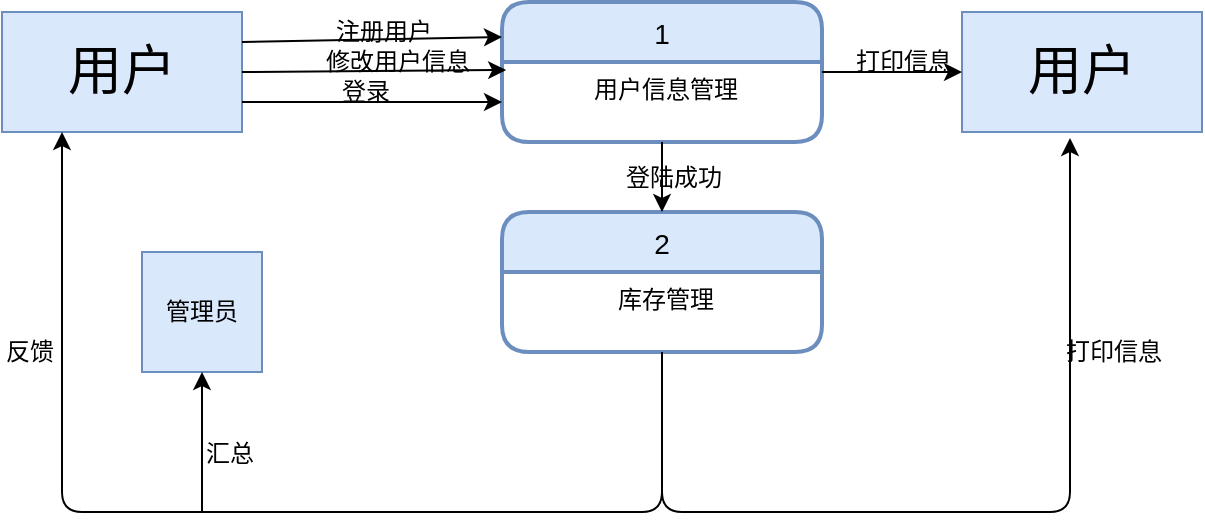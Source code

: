 <mxfile version="10.6.1" type="github"><diagram id="l_jbuKvI-tJHWCl1i7wl" name="Page-1"><mxGraphModel dx="840" dy="452" grid="1" gridSize="10" guides="1" tooltips="1" connect="1" arrows="1" fold="1" page="1" pageScale="1" pageWidth="827" pageHeight="1169" math="0" shadow="0"><root><mxCell id="0"/><mxCell id="1" parent="0"/><mxCell id="mbMcAtBtYRgUVieGbGkU-6" value="&lt;font style=&quot;font-size: 27px&quot;&gt;用户&lt;/font&gt;" style="rounded=0;whiteSpace=wrap;html=1;fillColor=#dae8fc;strokeColor=#6c8ebf;" parent="1" vertex="1"><mxGeometry x="20" y="20" width="120" height="60" as="geometry"/></mxCell><mxCell id="pWT4FjciAPZEzhx81jIq-3" value="1" style="swimlane;childLayout=stackLayout;horizontal=1;startSize=30;horizontalStack=0;fillColor=#dae8fc;rounded=1;fontSize=14;fontStyle=0;strokeWidth=2;resizeParent=0;resizeLast=1;shadow=0;dashed=0;align=center;strokeColor=#6c8ebf;" parent="1" vertex="1"><mxGeometry x="270" y="15" width="160" height="70" as="geometry"><mxRectangle x="270" y="-10" width="40" height="30" as="alternateBounds"/></mxGeometry></mxCell><mxCell id="pWT4FjciAPZEzhx81jIq-4" value="用户信息管理" style="align=center;strokeColor=none;fillColor=none;spacingLeft=4;fontSize=12;verticalAlign=top;resizable=0;rotatable=0;part=1;" parent="pWT4FjciAPZEzhx81jIq-3" vertex="1"><mxGeometry y="30" width="160" height="40" as="geometry"/></mxCell><mxCell id="pWT4FjciAPZEzhx81jIq-7" value="" style="endArrow=classic;html=1;entryX=0;entryY=0.25;entryDx=0;entryDy=0;exitX=1;exitY=0.25;exitDx=0;exitDy=0;" parent="1" source="mbMcAtBtYRgUVieGbGkU-6" target="pWT4FjciAPZEzhx81jIq-3" edge="1"><mxGeometry width="50" height="50" relative="1" as="geometry"><mxPoint x="170" y="190" as="sourcePoint"/><mxPoint x="220" y="140" as="targetPoint"/></mxGeometry></mxCell><mxCell id="pWT4FjciAPZEzhx81jIq-8" value="注册用户" style="text;html=1;resizable=0;points=[];autosize=1;align=left;verticalAlign=top;spacingTop=-4;" parent="1" vertex="1"><mxGeometry x="185" y="20" width="60" height="20" as="geometry"/></mxCell><mxCell id="pWT4FjciAPZEzhx81jIq-11" value="" style="endArrow=classic;html=1;exitX=1;exitY=0.75;exitDx=0;exitDy=0;" parent="1" source="mbMcAtBtYRgUVieGbGkU-6" target="pWT4FjciAPZEzhx81jIq-4" edge="1"><mxGeometry width="50" height="50" relative="1" as="geometry"><mxPoint x="170" y="150" as="sourcePoint"/><mxPoint x="220" y="100" as="targetPoint"/></mxGeometry></mxCell><mxCell id="pWT4FjciAPZEzhx81jIq-12" value="登录" style="text;html=1;resizable=0;points=[];autosize=1;align=left;verticalAlign=top;spacingTop=-4;" parent="1" vertex="1"><mxGeometry x="188" y="50" width="40" height="20" as="geometry"/></mxCell><mxCell id="pWT4FjciAPZEzhx81jIq-13" value="管理员" style="whiteSpace=wrap;html=1;aspect=fixed;fillColor=#dae8fc;align=center;strokeColor=#6c8ebf;" parent="1" vertex="1"><mxGeometry x="90" y="140" width="60" height="60" as="geometry"/></mxCell><mxCell id="pWT4FjciAPZEzhx81jIq-14" value="" style="endArrow=classic;html=1;entryX=0.25;entryY=1;entryDx=0;entryDy=0;exitX=0.5;exitY=1;exitDx=0;exitDy=0;" parent="1" target="mbMcAtBtYRgUVieGbGkU-6" edge="1" source="pWT4FjciAPZEzhx81jIq-20"><mxGeometry width="50" height="50" relative="1" as="geometry"><mxPoint x="280" y="270" as="sourcePoint"/><mxPoint x="80" y="180" as="targetPoint"/><Array as="points"><mxPoint x="350" y="270"/><mxPoint x="50" y="270"/></Array></mxGeometry></mxCell><mxCell id="pWT4FjciAPZEzhx81jIq-15" value="反馈" style="text;html=1;resizable=0;points=[];autosize=1;align=left;verticalAlign=top;spacingTop=-4;" parent="1" vertex="1"><mxGeometry x="20" y="180" width="40" height="20" as="geometry"/></mxCell><mxCell id="pWT4FjciAPZEzhx81jIq-16" value="" style="endArrow=classic;html=1;entryX=0.5;entryY=1;entryDx=0;entryDy=0;" parent="1" target="pWT4FjciAPZEzhx81jIq-13" edge="1"><mxGeometry width="50" height="50" relative="1" as="geometry"><mxPoint x="120" y="270" as="sourcePoint"/><mxPoint x="170" y="220" as="targetPoint"/></mxGeometry></mxCell><mxCell id="pWT4FjciAPZEzhx81jIq-17" value="汇总" style="text;html=1;resizable=0;points=[];autosize=1;align=left;verticalAlign=top;spacingTop=-4;" parent="1" vertex="1"><mxGeometry x="120" y="231" width="40" height="20" as="geometry"/></mxCell><mxCell id="pWT4FjciAPZEzhx81jIq-19" value="2" style="swimlane;childLayout=stackLayout;horizontal=1;startSize=30;horizontalStack=0;fillColor=#dae8fc;rounded=1;fontSize=14;fontStyle=0;strokeWidth=2;resizeParent=0;resizeLast=1;shadow=0;dashed=0;align=center;strokeColor=#6c8ebf;" parent="1" vertex="1"><mxGeometry x="270" y="120" width="160" height="70" as="geometry"><mxRectangle x="270" y="-10" width="40" height="30" as="alternateBounds"/></mxGeometry></mxCell><mxCell id="pWT4FjciAPZEzhx81jIq-20" value="库存管理" style="align=center;strokeColor=none;fillColor=none;spacingLeft=4;fontSize=12;verticalAlign=top;resizable=0;rotatable=0;part=1;" parent="pWT4FjciAPZEzhx81jIq-19" vertex="1"><mxGeometry y="30" width="160" height="40" as="geometry"/></mxCell><mxCell id="pWT4FjciAPZEzhx81jIq-21" value="" style="endArrow=classic;html=1;exitX=0.5;exitY=1;exitDx=0;exitDy=0;entryX=0.5;entryY=0;entryDx=0;entryDy=0;" parent="1" source="pWT4FjciAPZEzhx81jIq-4" target="pWT4FjciAPZEzhx81jIq-19" edge="1"><mxGeometry width="50" height="50" relative="1" as="geometry"><mxPoint x="340" y="280" as="sourcePoint"/><mxPoint x="390" y="230" as="targetPoint"/></mxGeometry></mxCell><mxCell id="pWT4FjciAPZEzhx81jIq-22" value="&lt;div style=&quot;text-align: center&quot;&gt;&lt;span&gt;登陆成功&lt;/span&gt;&lt;/div&gt;" style="text;html=1;resizable=0;points=[];autosize=1;align=left;verticalAlign=top;spacingTop=-4;" parent="1" vertex="1"><mxGeometry x="330" y="92.5" width="60" height="20" as="geometry"/></mxCell><mxCell id="pWT4FjciAPZEzhx81jIq-31" value="&lt;font style=&quot;font-size: 27px&quot;&gt;用户&lt;/font&gt;" style="rounded=0;whiteSpace=wrap;html=1;fillColor=#dae8fc;strokeColor=#6c8ebf;" parent="1" vertex="1"><mxGeometry x="500" y="20" width="120" height="60" as="geometry"/></mxCell><mxCell id="pWT4FjciAPZEzhx81jIq-32" value="" style="endArrow=classic;html=1;entryX=0;entryY=0.5;entryDx=0;entryDy=0;" parent="1" target="pWT4FjciAPZEzhx81jIq-31" edge="1"><mxGeometry width="50" height="50" relative="1" as="geometry"><mxPoint x="430" y="50" as="sourcePoint"/><mxPoint x="510" y="160" as="targetPoint"/></mxGeometry></mxCell><mxCell id="pWT4FjciAPZEzhx81jIq-33" value="打印信息" style="text;html=1;resizable=0;points=[];autosize=1;align=left;verticalAlign=top;spacingTop=-4;" parent="1" vertex="1"><mxGeometry x="445" y="35" width="60" height="20" as="geometry"/></mxCell><mxCell id="pWT4FjciAPZEzhx81jIq-34" value="" style="endArrow=classic;html=1;entryX=0.45;entryY=1.05;entryDx=0;entryDy=0;entryPerimeter=0;exitX=0.5;exitY=1;exitDx=0;exitDy=0;" parent="1" target="pWT4FjciAPZEzhx81jIq-31" edge="1" source="pWT4FjciAPZEzhx81jIq-20"><mxGeometry width="50" height="50" relative="1" as="geometry"><mxPoint x="320" y="270" as="sourcePoint"/><mxPoint x="470" y="200" as="targetPoint"/><Array as="points"><mxPoint x="350" y="270"/><mxPoint x="554" y="270"/></Array></mxGeometry></mxCell><mxCell id="pWT4FjciAPZEzhx81jIq-35" value="打印信息" style="text;html=1;resizable=0;points=[];autosize=1;align=left;verticalAlign=top;spacingTop=-4;" parent="1" vertex="1"><mxGeometry x="550" y="180" width="60" height="20" as="geometry"/></mxCell><mxCell id="gQA-FckbgcDWvp3cGxwK-5" value="" style="endArrow=classic;html=1;exitX=1;exitY=0.5;exitDx=0;exitDy=0;entryX=0.013;entryY=0.1;entryDx=0;entryDy=0;entryPerimeter=0;" edge="1" parent="1" source="mbMcAtBtYRgUVieGbGkU-6" target="pWT4FjciAPZEzhx81jIq-4"><mxGeometry width="50" height="50" relative="1" as="geometry"><mxPoint x="180" y="140" as="sourcePoint"/><mxPoint x="230" y="90" as="targetPoint"/></mxGeometry></mxCell><mxCell id="gQA-FckbgcDWvp3cGxwK-6" value="修改用户信息" style="text;html=1;resizable=0;points=[];autosize=1;align=left;verticalAlign=top;spacingTop=-4;" vertex="1" parent="1"><mxGeometry x="180" y="35" width="90" height="20" as="geometry"/></mxCell></root></mxGraphModel></diagram></mxfile>
